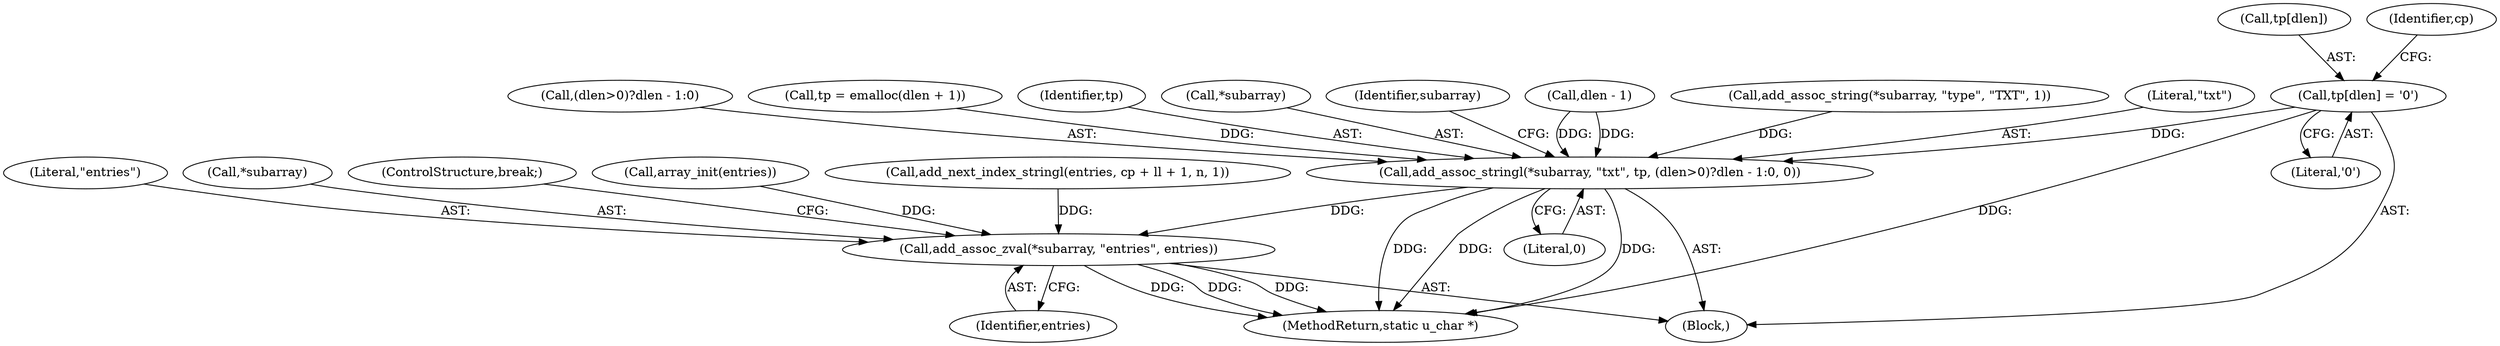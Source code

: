 digraph "0_php-src_b34d7849ed90ced9345f8ea1c59bc8d101c18468@array" {
"1000486" [label="(Call,tp[dlen] = '\0')"];
"1000494" [label="(Call,add_assoc_stringl(*subarray, \"txt\", tp, (dlen>0)?dlen - 1:0, 0))"];
"1000508" [label="(Call,add_assoc_zval(*subarray, \"entries\", entries))"];
"1000426" [label="(Call,tp = emalloc(dlen + 1))"];
"1000494" [label="(Call,add_assoc_stringl(*subarray, \"txt\", tp, (dlen>0)?dlen - 1:0, 0))"];
"1000498" [label="(Identifier,tp)"];
"1000495" [label="(Call,*subarray)"];
"1000510" [label="(Identifier,subarray)"];
"1000487" [label="(Call,tp[dlen])"];
"1000490" [label="(Literal,'\0')"];
"1000503" [label="(Call,dlen - 1)"];
"1000513" [label="(ControlStructure,break;)"];
"1000486" [label="(Call,tp[dlen] = '\0')"];
"1001219" [label="(MethodReturn,static u_char *)"];
"1000434" [label="(Call,array_init(entries))"];
"1000512" [label="(Identifier,entries)"];
"1000470" [label="(Call,add_next_index_stringl(entries, cp + ll + 1, n, 1))"];
"1000507" [label="(Literal,0)"];
"1000420" [label="(Call,add_assoc_string(*subarray, \"type\", \"TXT\", 1))"];
"1000411" [label="(Block,)"];
"1000511" [label="(Literal,\"entries\")"];
"1000508" [label="(Call,add_assoc_zval(*subarray, \"entries\", entries))"];
"1000509" [label="(Call,*subarray)"];
"1000497" [label="(Literal,\"txt\")"];
"1000499" [label="(Call,(dlen>0)?dlen - 1:0)"];
"1000492" [label="(Identifier,cp)"];
"1000486" -> "1000411"  [label="AST: "];
"1000486" -> "1000490"  [label="CFG: "];
"1000487" -> "1000486"  [label="AST: "];
"1000490" -> "1000486"  [label="AST: "];
"1000492" -> "1000486"  [label="CFG: "];
"1000486" -> "1001219"  [label="DDG: "];
"1000486" -> "1000494"  [label="DDG: "];
"1000494" -> "1000411"  [label="AST: "];
"1000494" -> "1000507"  [label="CFG: "];
"1000495" -> "1000494"  [label="AST: "];
"1000497" -> "1000494"  [label="AST: "];
"1000498" -> "1000494"  [label="AST: "];
"1000499" -> "1000494"  [label="AST: "];
"1000507" -> "1000494"  [label="AST: "];
"1000510" -> "1000494"  [label="CFG: "];
"1000494" -> "1001219"  [label="DDG: "];
"1000494" -> "1001219"  [label="DDG: "];
"1000494" -> "1001219"  [label="DDG: "];
"1000420" -> "1000494"  [label="DDG: "];
"1000426" -> "1000494"  [label="DDG: "];
"1000503" -> "1000494"  [label="DDG: "];
"1000503" -> "1000494"  [label="DDG: "];
"1000494" -> "1000508"  [label="DDG: "];
"1000508" -> "1000411"  [label="AST: "];
"1000508" -> "1000512"  [label="CFG: "];
"1000509" -> "1000508"  [label="AST: "];
"1000511" -> "1000508"  [label="AST: "];
"1000512" -> "1000508"  [label="AST: "];
"1000513" -> "1000508"  [label="CFG: "];
"1000508" -> "1001219"  [label="DDG: "];
"1000508" -> "1001219"  [label="DDG: "];
"1000508" -> "1001219"  [label="DDG: "];
"1000434" -> "1000508"  [label="DDG: "];
"1000470" -> "1000508"  [label="DDG: "];
}
